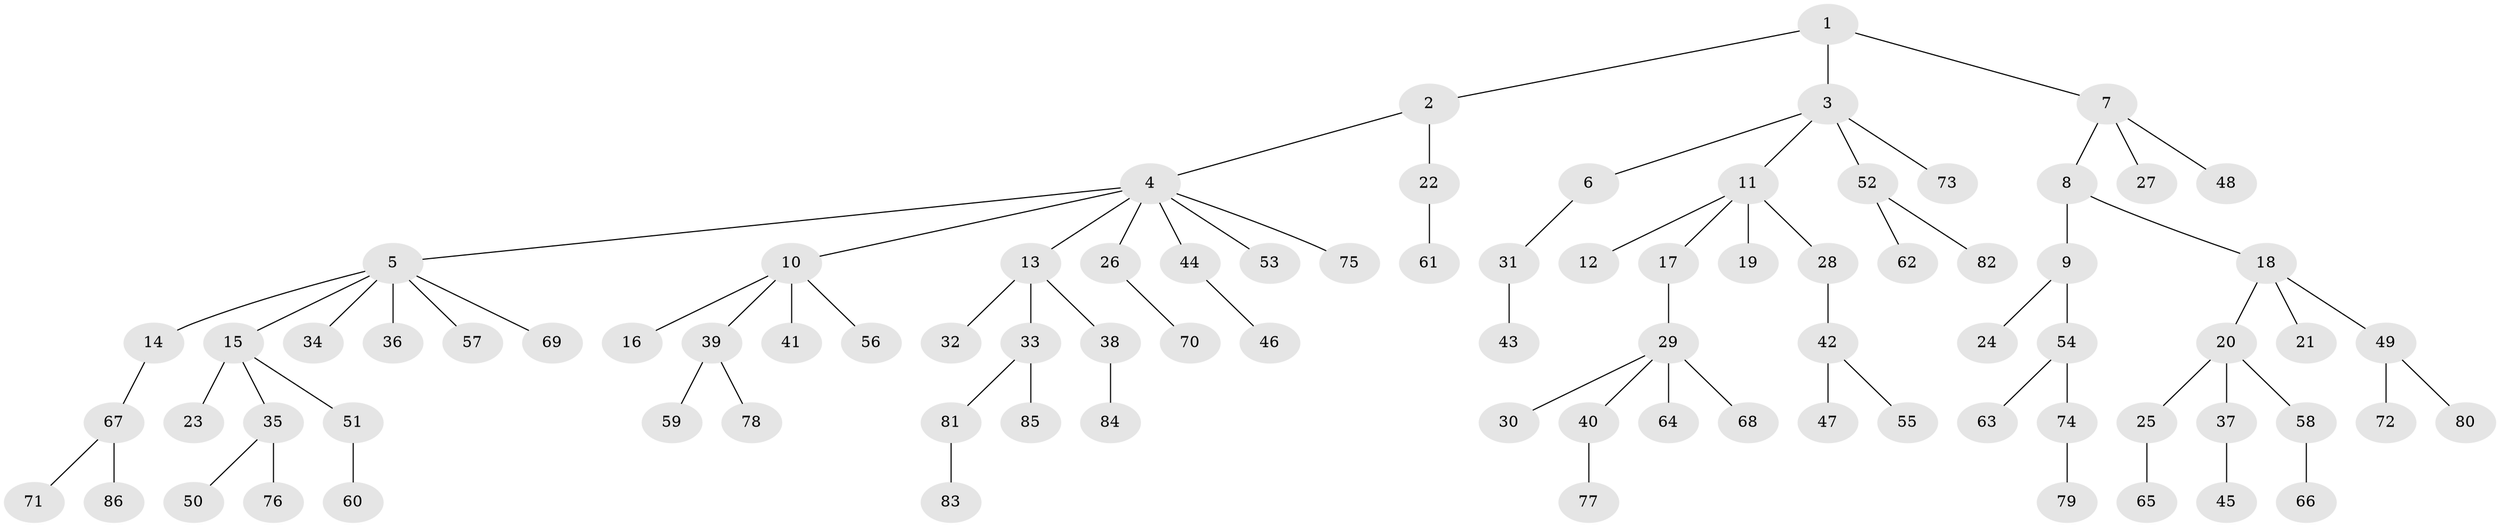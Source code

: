 // Generated by graph-tools (version 1.1) at 2025/11/02/27/25 16:11:26]
// undirected, 86 vertices, 85 edges
graph export_dot {
graph [start="1"]
  node [color=gray90,style=filled];
  1;
  2;
  3;
  4;
  5;
  6;
  7;
  8;
  9;
  10;
  11;
  12;
  13;
  14;
  15;
  16;
  17;
  18;
  19;
  20;
  21;
  22;
  23;
  24;
  25;
  26;
  27;
  28;
  29;
  30;
  31;
  32;
  33;
  34;
  35;
  36;
  37;
  38;
  39;
  40;
  41;
  42;
  43;
  44;
  45;
  46;
  47;
  48;
  49;
  50;
  51;
  52;
  53;
  54;
  55;
  56;
  57;
  58;
  59;
  60;
  61;
  62;
  63;
  64;
  65;
  66;
  67;
  68;
  69;
  70;
  71;
  72;
  73;
  74;
  75;
  76;
  77;
  78;
  79;
  80;
  81;
  82;
  83;
  84;
  85;
  86;
  1 -- 2;
  1 -- 3;
  1 -- 7;
  2 -- 4;
  2 -- 22;
  3 -- 6;
  3 -- 11;
  3 -- 52;
  3 -- 73;
  4 -- 5;
  4 -- 10;
  4 -- 13;
  4 -- 26;
  4 -- 44;
  4 -- 53;
  4 -- 75;
  5 -- 14;
  5 -- 15;
  5 -- 34;
  5 -- 36;
  5 -- 57;
  5 -- 69;
  6 -- 31;
  7 -- 8;
  7 -- 27;
  7 -- 48;
  8 -- 9;
  8 -- 18;
  9 -- 24;
  9 -- 54;
  10 -- 16;
  10 -- 39;
  10 -- 41;
  10 -- 56;
  11 -- 12;
  11 -- 17;
  11 -- 19;
  11 -- 28;
  13 -- 32;
  13 -- 33;
  13 -- 38;
  14 -- 67;
  15 -- 23;
  15 -- 35;
  15 -- 51;
  17 -- 29;
  18 -- 20;
  18 -- 21;
  18 -- 49;
  20 -- 25;
  20 -- 37;
  20 -- 58;
  22 -- 61;
  25 -- 65;
  26 -- 70;
  28 -- 42;
  29 -- 30;
  29 -- 40;
  29 -- 64;
  29 -- 68;
  31 -- 43;
  33 -- 81;
  33 -- 85;
  35 -- 50;
  35 -- 76;
  37 -- 45;
  38 -- 84;
  39 -- 59;
  39 -- 78;
  40 -- 77;
  42 -- 47;
  42 -- 55;
  44 -- 46;
  49 -- 72;
  49 -- 80;
  51 -- 60;
  52 -- 62;
  52 -- 82;
  54 -- 63;
  54 -- 74;
  58 -- 66;
  67 -- 71;
  67 -- 86;
  74 -- 79;
  81 -- 83;
}
